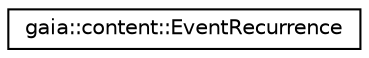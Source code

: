 digraph G
{
  edge [fontname="Helvetica",fontsize="10",labelfontname="Helvetica",labelfontsize="10"];
  node [fontname="Helvetica",fontsize="10",shape=record];
  rankdir=LR;
  Node1 [label="gaia::content::EventRecurrence",height=0.2,width=0.4,color="black", fillcolor="white", style="filled",URL="$dd/d15/classgaia_1_1content_1_1_event_recurrence.html",tooltip="Event recurrence utility functions."];
}
